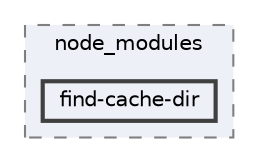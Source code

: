 digraph "pkiclassroomrescheduler/src/main/frontend/node_modules/find-cache-dir"
{
 // LATEX_PDF_SIZE
  bgcolor="transparent";
  edge [fontname=Helvetica,fontsize=10,labelfontname=Helvetica,labelfontsize=10];
  node [fontname=Helvetica,fontsize=10,shape=box,height=0.2,width=0.4];
  compound=true
  subgraph clusterdir_72953eda66ccb3a2722c28e1c3e6c23b {
    graph [ bgcolor="#edf0f7", pencolor="grey50", label="node_modules", fontname=Helvetica,fontsize=10 style="filled,dashed", URL="dir_72953eda66ccb3a2722c28e1c3e6c23b.html",tooltip=""]
  dir_090b894c0476e4b613a39d86a8fe9966 [label="find-cache-dir", fillcolor="#edf0f7", color="grey25", style="filled,bold", URL="dir_090b894c0476e4b613a39d86a8fe9966.html",tooltip=""];
  }
}
